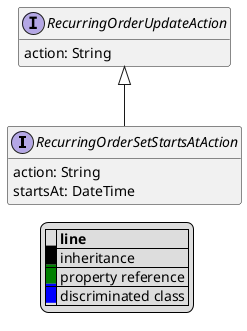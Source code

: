@startuml

hide empty fields
hide empty methods
legend
|= |= line |
|<back:black>   </back>| inheritance |
|<back:green>   </back>| property reference |
|<back:blue>   </back>| discriminated class |
endlegend
interface RecurringOrderSetStartsAtAction [[RecurringOrderSetStartsAtAction.svg]] extends RecurringOrderUpdateAction {
    action: String
    startsAt: DateTime
}
interface RecurringOrderUpdateAction [[RecurringOrderUpdateAction.svg]]  {
    action: String
}





@enduml

